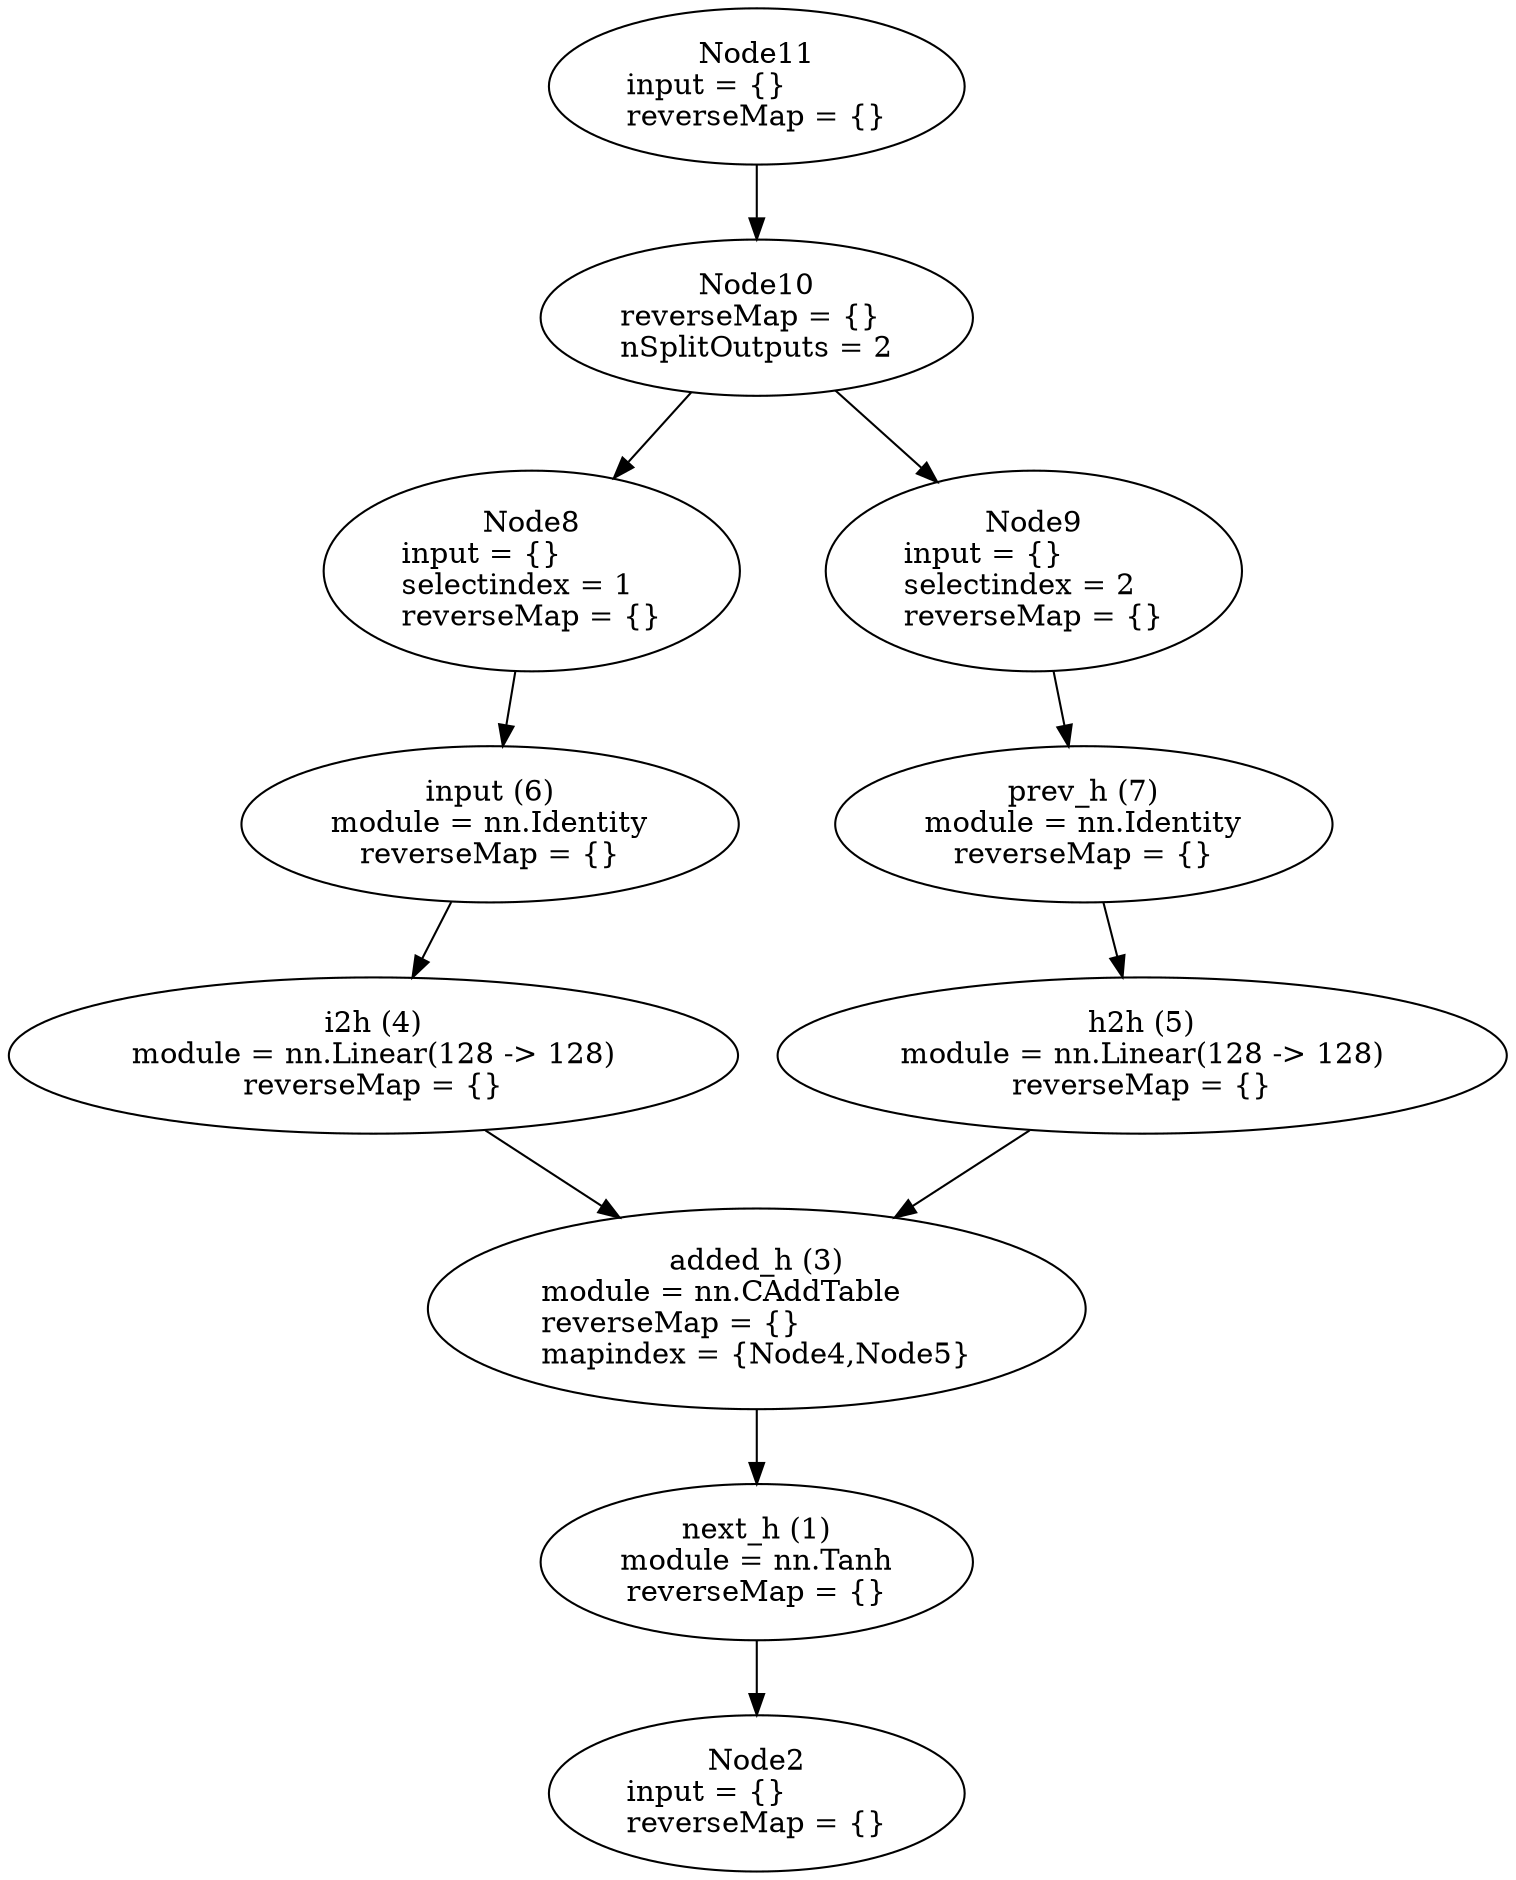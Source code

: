 digraph G {
	graph [bb="0,0,572.19,894.05"];
	node [label="\N",
		shape=oval
	];
	n1	 [height=1.041,
		label="next_h (1)\nmodule = nn.Tanh\lreverseMap = {}",
		pos="285.59,148.43",
		tooltip="[nngraph.lua]:44_",
		width=2.3374];
	n2	 [height=1.041,
		label="Node2\ninput = {}\lreverseMap = {}",
		pos="285.59,37.477",
		tooltip="[[C]]:-1_",
		width=2.1606];
	n1 -> n2	 [pos="e,285.59,75.149 285.59,110.85 285.59,102.67 285.59,93.893 285.59,85.366"];
	n3	 [height=1.3356,
		label="added_h (3)\nmodule = nn.CAddTable\lreverseMap = {}\lmapindex = {Node4,Node5}",
		pos="285.59,269.99",
		tooltip="[nngraph.lua]:43_",
		width=3.457];
	n3 -> n1	 [pos="e,285.59,186.02 285.59,221.74 285.59,213.29 285.59,204.5 285.59,196.07"];
	n4	 [height=1.041,
		label="i2h (4)\nmodule = nn.Linear(128 -> 128)\lreverseMap = {}",
		pos="138.59,391.55",
		tooltip="[nngraph.lua]:41_",
		width=3.8498];
	n4 -> n3	 [pos="e,232.98,313.79 181.51,355.65 195.09,344.6 210.37,332.17 224.96,320.31"];
	n5	 [height=1.041,
		label="h2h (5)\nmodule = nn.Linear(128 -> 128)\lreverseMap = {}",
		pos="433.59,391.55",
		tooltip="[nngraph.lua]:42_",
		width=3.8498];
	n5 -> n3	 [pos="e,338.3,313.57 390.39,355.65 376.64,344.54 361.16,332.04 346.41,320.12"];
	n6	 [height=1.041,
		label="input (6)\nmodule = nn.Identity\lreverseMap = {}",
		pos="160.59,502.5",
		tooltip="[nngraph.lua]:37_",
		width=2.6124];
	n6 -> n4	 [pos="e,146,429.22 153.21,464.92 151.54,456.66 149.74,447.77 148,439.16"];
	n7	 [height=1.041,
		label="prev_h (7)\nmodule = nn.Identity\lreverseMap = {}",
		pos="410.59,502.5",
		tooltip="[nngraph.lua]:38_",
		width=2.6124];
	n7 -> n5	 [pos="e,425.85,429.22 418.32,464.92 420.06,456.66 421.94,447.77 423.75,439.16"];
	n8	 [height=1.3356,
		label="Node8\ninput = {}\lselectindex = 1\lreverseMap = {}",
		pos="168.59,624.06",
		tooltip="[[C]]:-1_-1",
		width=2.1606];
	n8 -> n6	 [pos="e,163.04,540.09 165.43,575.81 164.87,567.36 164.28,558.57 163.71,550.14"];
	n9	 [height=1.3356,
		label="Node9\ninput = {}\lselectindex = 2\lreverseMap = {}",
		pos="358.59,624.06",
		tooltip="[[C]]:-1_-2",
		width=2.1606];
	n9 -> n7	 [pos="e,394.88,539.63 378.4,577.52 382.49,568.12 386.8,558.21 390.88,548.82"];
	n10	 [height=1.041,
		label="Node10\nreverseMap = {}\lnSplitOutputs = 2",
		pos="255.59,745.62",
		tooltip="[[C]]:-1_ split at [...heckmate/torch/install/share/lua/5.1/nngraph/gmodule.lua]:96-mnode",
		width=2.2392];
	n10 -> n8	 [pos="e,200.05,668.29 230.2,709.72 222.61,699.29 214.13,687.64 205.94,676.39"];
	n10 -> n9	 [pos="e,322.68,666.75 284.83,710.68 294.49,699.47 305.45,686.75 315.9,674.62"];
	n11	 [height=1.041,
		label="Node11\ninput = {}\lreverseMap = {}",
		pos="255.59,856.58",
		tooltip="[[C]]:-1_",
		width=2.1606];
	n11 -> n10	 [pos="e,255.59,783.29 255.59,818.99 255.59,810.82 255.59,802.04 255.59,793.51"];
}
